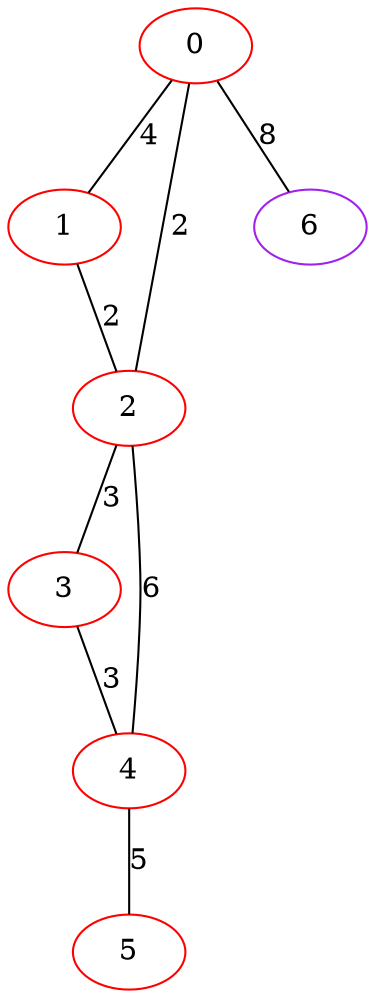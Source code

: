 graph "" {
0 [color=red, weight=1];
1 [color=red, weight=1];
2 [color=red, weight=1];
3 [color=red, weight=1];
4 [color=red, weight=1];
5 [color=red, weight=1];
6 [color=purple, weight=4];
0 -- 1  [key=0, label=4];
0 -- 2  [key=0, label=2];
0 -- 6  [key=0, label=8];
1 -- 2  [key=0, label=2];
2 -- 3  [key=0, label=3];
2 -- 4  [key=0, label=6];
3 -- 4  [key=0, label=3];
4 -- 5  [key=0, label=5];
}

